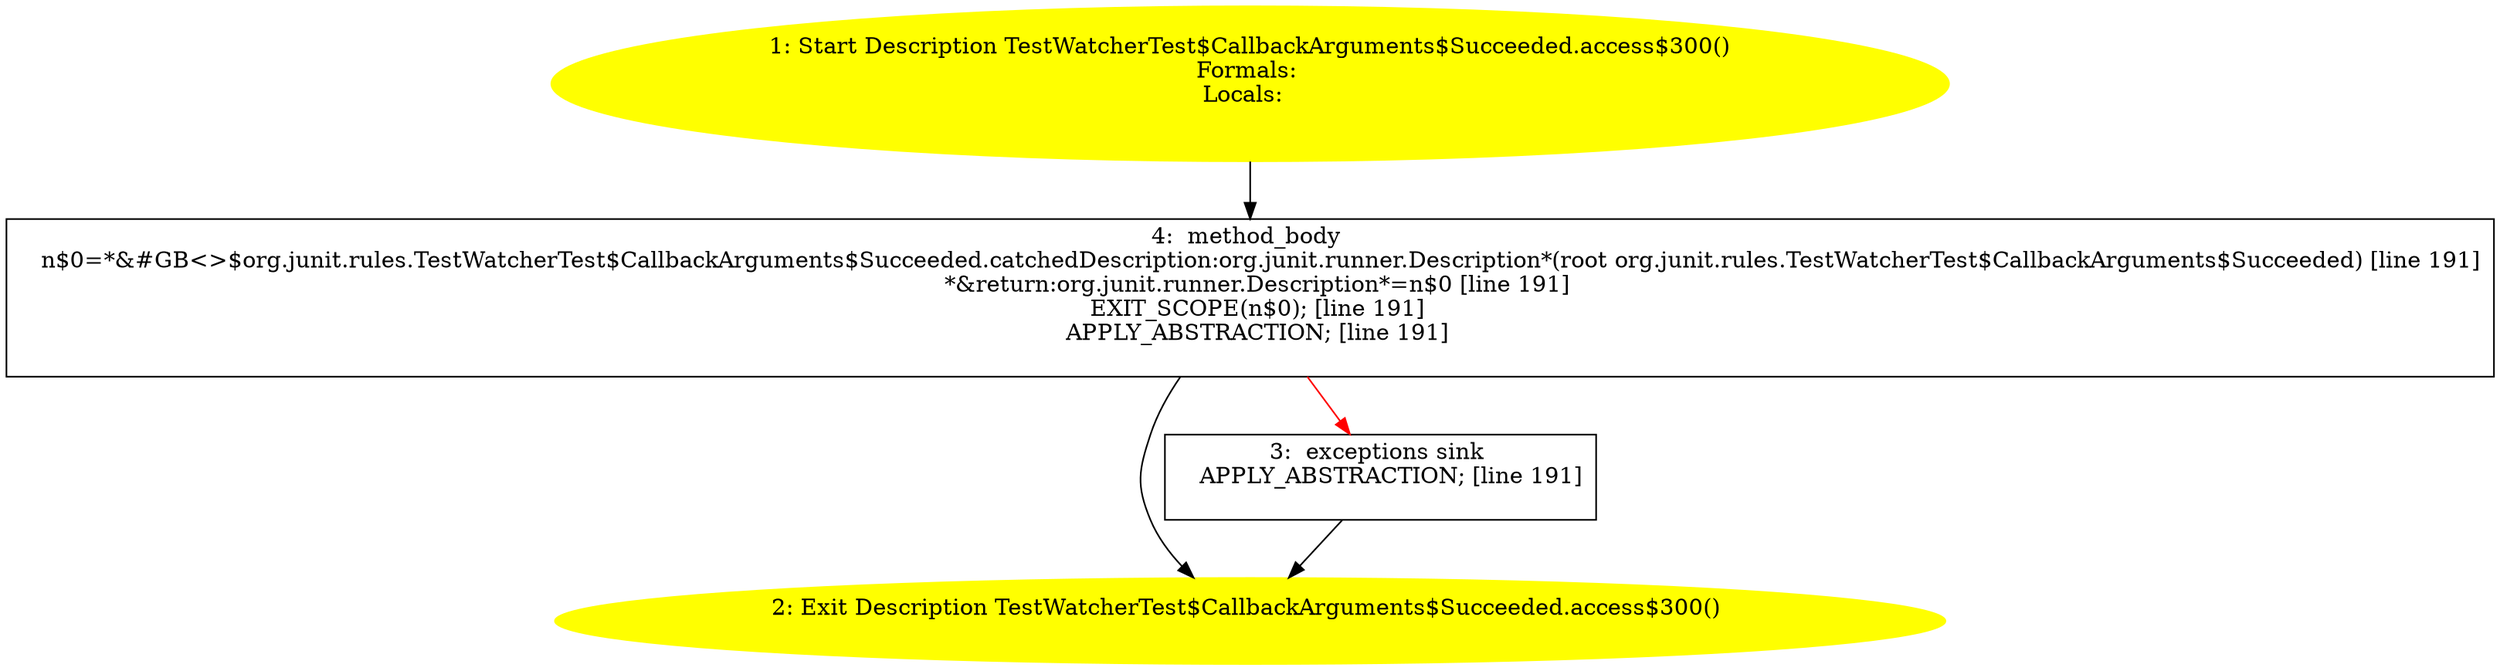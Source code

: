 /* @generated */
digraph cfg {
"org.junit.rules.TestWatcherTest$CallbackArguments$Succeeded.access$300():org.junit.runner.Descriptio.731a2d2760e2c22407de3460b5adf96b_1" [label="1: Start Description TestWatcherTest$CallbackArguments$Succeeded.access$300()\nFormals: \nLocals:  \n  " color=yellow style=filled]
	

	 "org.junit.rules.TestWatcherTest$CallbackArguments$Succeeded.access$300():org.junit.runner.Descriptio.731a2d2760e2c22407de3460b5adf96b_1" -> "org.junit.rules.TestWatcherTest$CallbackArguments$Succeeded.access$300():org.junit.runner.Descriptio.731a2d2760e2c22407de3460b5adf96b_4" ;
"org.junit.rules.TestWatcherTest$CallbackArguments$Succeeded.access$300():org.junit.runner.Descriptio.731a2d2760e2c22407de3460b5adf96b_2" [label="2: Exit Description TestWatcherTest$CallbackArguments$Succeeded.access$300() \n  " color=yellow style=filled]
	

"org.junit.rules.TestWatcherTest$CallbackArguments$Succeeded.access$300():org.junit.runner.Descriptio.731a2d2760e2c22407de3460b5adf96b_3" [label="3:  exceptions sink \n   APPLY_ABSTRACTION; [line 191]\n " shape="box"]
	

	 "org.junit.rules.TestWatcherTest$CallbackArguments$Succeeded.access$300():org.junit.runner.Descriptio.731a2d2760e2c22407de3460b5adf96b_3" -> "org.junit.rules.TestWatcherTest$CallbackArguments$Succeeded.access$300():org.junit.runner.Descriptio.731a2d2760e2c22407de3460b5adf96b_2" ;
"org.junit.rules.TestWatcherTest$CallbackArguments$Succeeded.access$300():org.junit.runner.Descriptio.731a2d2760e2c22407de3460b5adf96b_4" [label="4:  method_body \n   n$0=*&#GB<>$org.junit.rules.TestWatcherTest$CallbackArguments$Succeeded.catchedDescription:org.junit.runner.Description*(root org.junit.rules.TestWatcherTest$CallbackArguments$Succeeded) [line 191]\n  *&return:org.junit.runner.Description*=n$0 [line 191]\n  EXIT_SCOPE(n$0); [line 191]\n  APPLY_ABSTRACTION; [line 191]\n " shape="box"]
	

	 "org.junit.rules.TestWatcherTest$CallbackArguments$Succeeded.access$300():org.junit.runner.Descriptio.731a2d2760e2c22407de3460b5adf96b_4" -> "org.junit.rules.TestWatcherTest$CallbackArguments$Succeeded.access$300():org.junit.runner.Descriptio.731a2d2760e2c22407de3460b5adf96b_2" ;
	 "org.junit.rules.TestWatcherTest$CallbackArguments$Succeeded.access$300():org.junit.runner.Descriptio.731a2d2760e2c22407de3460b5adf96b_4" -> "org.junit.rules.TestWatcherTest$CallbackArguments$Succeeded.access$300():org.junit.runner.Descriptio.731a2d2760e2c22407de3460b5adf96b_3" [color="red" ];
}
